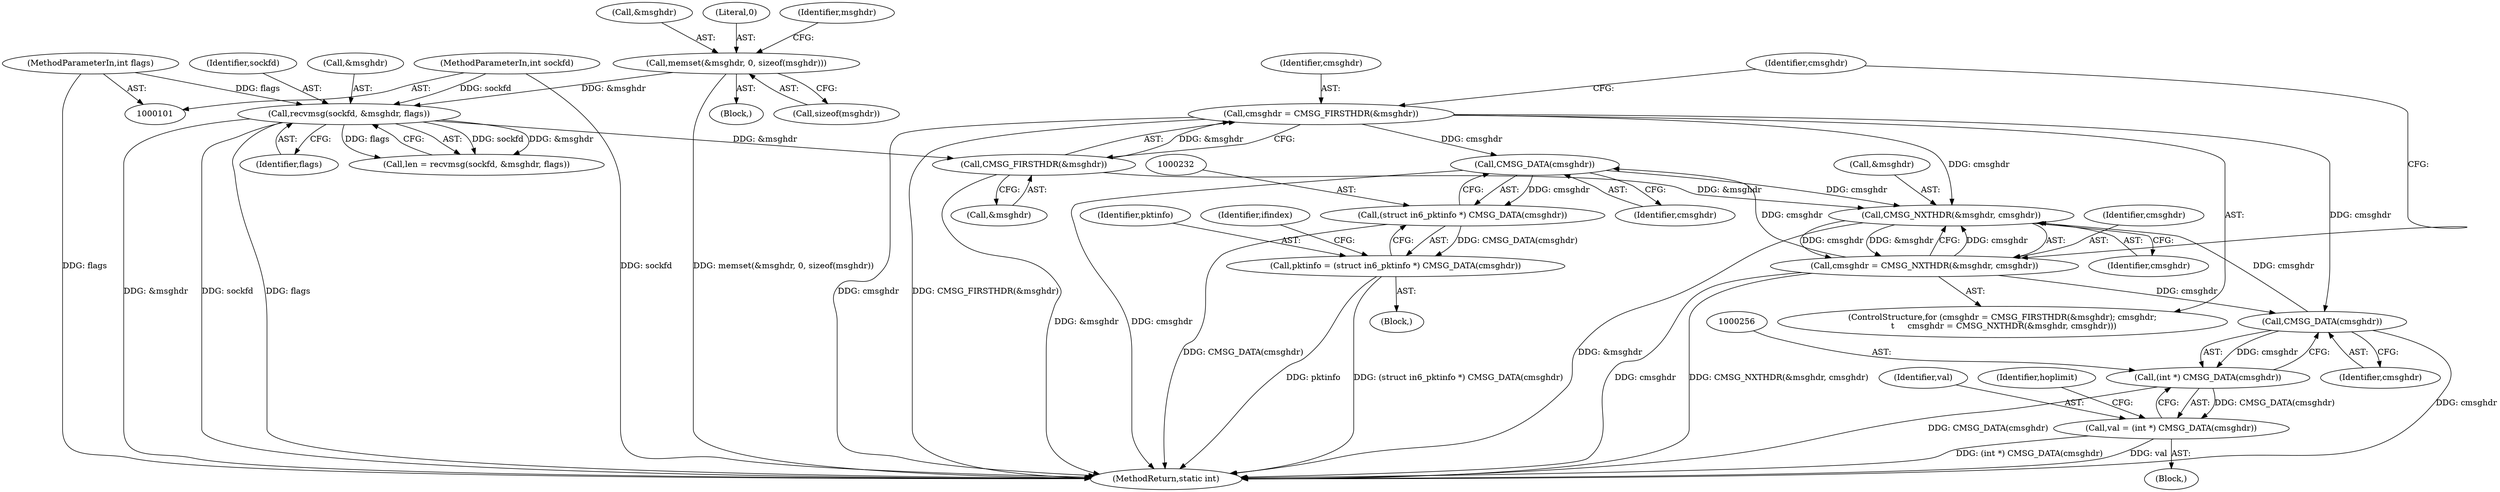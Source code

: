 digraph "0_libndp_a4892df306e0532487f1634ba6d4c6d4bb381c7f@pointer" {
"1000233" [label="(Call,CMSG_DATA(cmsghdr))"];
"1000193" [label="(Call,cmsghdr = CMSG_FIRSTHDR(&msghdr))"];
"1000195" [label="(Call,CMSG_FIRSTHDR(&msghdr))"];
"1000169" [label="(Call,recvmsg(sockfd, &msghdr, flags))"];
"1000102" [label="(MethodParameterIn,int sockfd)"];
"1000127" [label="(Call,memset(&msghdr, 0, sizeof(msghdr)))"];
"1000105" [label="(MethodParameterIn,int flags)"];
"1000199" [label="(Call,cmsghdr = CMSG_NXTHDR(&msghdr, cmsghdr))"];
"1000201" [label="(Call,CMSG_NXTHDR(&msghdr, cmsghdr))"];
"1000257" [label="(Call,CMSG_DATA(cmsghdr))"];
"1000233" [label="(Call,CMSG_DATA(cmsghdr))"];
"1000231" [label="(Call,(struct in6_pktinfo *) CMSG_DATA(cmsghdr))"];
"1000229" [label="(Call,pktinfo = (struct in6_pktinfo *) CMSG_DATA(cmsghdr))"];
"1000255" [label="(Call,(int *) CMSG_DATA(cmsghdr))"];
"1000253" [label="(Call,val = (int *) CMSG_DATA(cmsghdr))"];
"1000273" [label="(MethodReturn,static int)"];
"1000254" [label="(Identifier,val)"];
"1000231" [label="(Call,(struct in6_pktinfo *) CMSG_DATA(cmsghdr))"];
"1000230" [label="(Identifier,pktinfo)"];
"1000229" [label="(Call,pktinfo = (struct in6_pktinfo *) CMSG_DATA(cmsghdr))"];
"1000237" [label="(Identifier,ifindex)"];
"1000195" [label="(Call,CMSG_FIRSTHDR(&msghdr))"];
"1000169" [label="(Call,recvmsg(sockfd, &msghdr, flags))"];
"1000251" [label="(Block,)"];
"1000170" [label="(Identifier,sockfd)"];
"1000200" [label="(Identifier,cmsghdr)"];
"1000227" [label="(Block,)"];
"1000194" [label="(Identifier,cmsghdr)"];
"1000233" [label="(Call,CMSG_DATA(cmsghdr))"];
"1000192" [label="(ControlStructure,for (cmsghdr = CMSG_FIRSTHDR(&msghdr); cmsghdr;\n \t     cmsghdr = CMSG_NXTHDR(&msghdr, cmsghdr)))"];
"1000173" [label="(Identifier,flags)"];
"1000128" [label="(Call,&msghdr)"];
"1000198" [label="(Identifier,cmsghdr)"];
"1000109" [label="(Block,)"];
"1000193" [label="(Call,cmsghdr = CMSG_FIRSTHDR(&msghdr))"];
"1000171" [label="(Call,&msghdr)"];
"1000131" [label="(Call,sizeof(msghdr))"];
"1000253" [label="(Call,val = (int *) CMSG_DATA(cmsghdr))"];
"1000199" [label="(Call,cmsghdr = CMSG_NXTHDR(&msghdr, cmsghdr))"];
"1000261" [label="(Identifier,hoplimit)"];
"1000167" [label="(Call,len = recvmsg(sockfd, &msghdr, flags))"];
"1000202" [label="(Call,&msghdr)"];
"1000102" [label="(MethodParameterIn,int sockfd)"];
"1000105" [label="(MethodParameterIn,int flags)"];
"1000130" [label="(Literal,0)"];
"1000135" [label="(Identifier,msghdr)"];
"1000201" [label="(Call,CMSG_NXTHDR(&msghdr, cmsghdr))"];
"1000204" [label="(Identifier,cmsghdr)"];
"1000196" [label="(Call,&msghdr)"];
"1000234" [label="(Identifier,cmsghdr)"];
"1000127" [label="(Call,memset(&msghdr, 0, sizeof(msghdr)))"];
"1000255" [label="(Call,(int *) CMSG_DATA(cmsghdr))"];
"1000257" [label="(Call,CMSG_DATA(cmsghdr))"];
"1000258" [label="(Identifier,cmsghdr)"];
"1000233" -> "1000231"  [label="AST: "];
"1000233" -> "1000234"  [label="CFG: "];
"1000234" -> "1000233"  [label="AST: "];
"1000231" -> "1000233"  [label="CFG: "];
"1000233" -> "1000273"  [label="DDG: cmsghdr"];
"1000233" -> "1000201"  [label="DDG: cmsghdr"];
"1000233" -> "1000231"  [label="DDG: cmsghdr"];
"1000193" -> "1000233"  [label="DDG: cmsghdr"];
"1000199" -> "1000233"  [label="DDG: cmsghdr"];
"1000193" -> "1000192"  [label="AST: "];
"1000193" -> "1000195"  [label="CFG: "];
"1000194" -> "1000193"  [label="AST: "];
"1000195" -> "1000193"  [label="AST: "];
"1000198" -> "1000193"  [label="CFG: "];
"1000193" -> "1000273"  [label="DDG: cmsghdr"];
"1000193" -> "1000273"  [label="DDG: CMSG_FIRSTHDR(&msghdr)"];
"1000195" -> "1000193"  [label="DDG: &msghdr"];
"1000193" -> "1000201"  [label="DDG: cmsghdr"];
"1000193" -> "1000257"  [label="DDG: cmsghdr"];
"1000195" -> "1000196"  [label="CFG: "];
"1000196" -> "1000195"  [label="AST: "];
"1000195" -> "1000273"  [label="DDG: &msghdr"];
"1000169" -> "1000195"  [label="DDG: &msghdr"];
"1000195" -> "1000201"  [label="DDG: &msghdr"];
"1000169" -> "1000167"  [label="AST: "];
"1000169" -> "1000173"  [label="CFG: "];
"1000170" -> "1000169"  [label="AST: "];
"1000171" -> "1000169"  [label="AST: "];
"1000173" -> "1000169"  [label="AST: "];
"1000167" -> "1000169"  [label="CFG: "];
"1000169" -> "1000273"  [label="DDG: flags"];
"1000169" -> "1000273"  [label="DDG: &msghdr"];
"1000169" -> "1000273"  [label="DDG: sockfd"];
"1000169" -> "1000167"  [label="DDG: sockfd"];
"1000169" -> "1000167"  [label="DDG: &msghdr"];
"1000169" -> "1000167"  [label="DDG: flags"];
"1000102" -> "1000169"  [label="DDG: sockfd"];
"1000127" -> "1000169"  [label="DDG: &msghdr"];
"1000105" -> "1000169"  [label="DDG: flags"];
"1000102" -> "1000101"  [label="AST: "];
"1000102" -> "1000273"  [label="DDG: sockfd"];
"1000127" -> "1000109"  [label="AST: "];
"1000127" -> "1000131"  [label="CFG: "];
"1000128" -> "1000127"  [label="AST: "];
"1000130" -> "1000127"  [label="AST: "];
"1000131" -> "1000127"  [label="AST: "];
"1000135" -> "1000127"  [label="CFG: "];
"1000127" -> "1000273"  [label="DDG: memset(&msghdr, 0, sizeof(msghdr))"];
"1000105" -> "1000101"  [label="AST: "];
"1000105" -> "1000273"  [label="DDG: flags"];
"1000199" -> "1000192"  [label="AST: "];
"1000199" -> "1000201"  [label="CFG: "];
"1000200" -> "1000199"  [label="AST: "];
"1000201" -> "1000199"  [label="AST: "];
"1000198" -> "1000199"  [label="CFG: "];
"1000199" -> "1000273"  [label="DDG: CMSG_NXTHDR(&msghdr, cmsghdr)"];
"1000199" -> "1000273"  [label="DDG: cmsghdr"];
"1000201" -> "1000199"  [label="DDG: &msghdr"];
"1000201" -> "1000199"  [label="DDG: cmsghdr"];
"1000199" -> "1000201"  [label="DDG: cmsghdr"];
"1000199" -> "1000257"  [label="DDG: cmsghdr"];
"1000201" -> "1000204"  [label="CFG: "];
"1000202" -> "1000201"  [label="AST: "];
"1000204" -> "1000201"  [label="AST: "];
"1000201" -> "1000273"  [label="DDG: &msghdr"];
"1000257" -> "1000201"  [label="DDG: cmsghdr"];
"1000257" -> "1000255"  [label="AST: "];
"1000257" -> "1000258"  [label="CFG: "];
"1000258" -> "1000257"  [label="AST: "];
"1000255" -> "1000257"  [label="CFG: "];
"1000257" -> "1000273"  [label="DDG: cmsghdr"];
"1000257" -> "1000255"  [label="DDG: cmsghdr"];
"1000231" -> "1000229"  [label="AST: "];
"1000232" -> "1000231"  [label="AST: "];
"1000229" -> "1000231"  [label="CFG: "];
"1000231" -> "1000273"  [label="DDG: CMSG_DATA(cmsghdr)"];
"1000231" -> "1000229"  [label="DDG: CMSG_DATA(cmsghdr)"];
"1000229" -> "1000227"  [label="AST: "];
"1000230" -> "1000229"  [label="AST: "];
"1000237" -> "1000229"  [label="CFG: "];
"1000229" -> "1000273"  [label="DDG: (struct in6_pktinfo *) CMSG_DATA(cmsghdr)"];
"1000229" -> "1000273"  [label="DDG: pktinfo"];
"1000255" -> "1000253"  [label="AST: "];
"1000256" -> "1000255"  [label="AST: "];
"1000253" -> "1000255"  [label="CFG: "];
"1000255" -> "1000273"  [label="DDG: CMSG_DATA(cmsghdr)"];
"1000255" -> "1000253"  [label="DDG: CMSG_DATA(cmsghdr)"];
"1000253" -> "1000251"  [label="AST: "];
"1000254" -> "1000253"  [label="AST: "];
"1000261" -> "1000253"  [label="CFG: "];
"1000253" -> "1000273"  [label="DDG: (int *) CMSG_DATA(cmsghdr)"];
"1000253" -> "1000273"  [label="DDG: val"];
}
